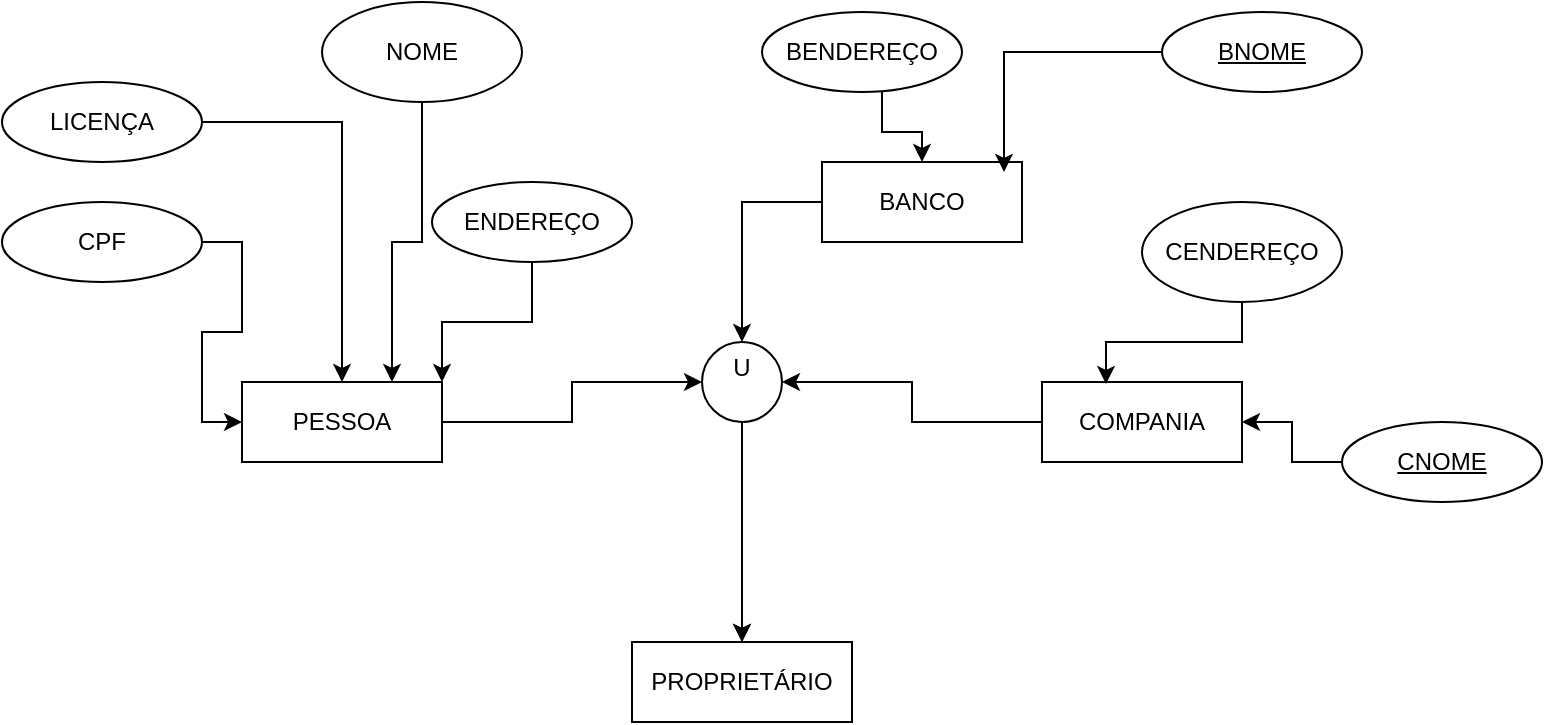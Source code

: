<mxfile version="26.0.10">
  <diagram name="Página-1" id="96x2Ly2am7VSwPxSp2cv">
    <mxGraphModel dx="1707" dy="426" grid="1" gridSize="10" guides="1" tooltips="1" connect="1" arrows="1" fold="1" page="1" pageScale="1" pageWidth="827" pageHeight="1169" math="0" shadow="0">
      <root>
        <mxCell id="0" />
        <mxCell id="1" parent="0" />
        <mxCell id="aVrYoZVrWQC447xeG50N-21" style="edgeStyle=orthogonalEdgeStyle;rounded=0;orthogonalLoop=1;jettySize=auto;html=1;" edge="1" parent="1" source="aVrYoZVrWQC447xeG50N-3" target="aVrYoZVrWQC447xeG50N-20">
          <mxGeometry relative="1" as="geometry" />
        </mxCell>
        <mxCell id="aVrYoZVrWQC447xeG50N-3" value="&lt;font style=&quot;vertical-align: inherit;&quot;&gt;&lt;font style=&quot;vertical-align: inherit;&quot;&gt;&lt;font style=&quot;vertical-align: inherit;&quot;&gt;&lt;font style=&quot;vertical-align: inherit;&quot;&gt;PESSOA&lt;/font&gt;&lt;/font&gt;&lt;/font&gt;&lt;/font&gt;" style="whiteSpace=wrap;html=1;align=center;" vertex="1" parent="1">
          <mxGeometry x="90" y="200" width="100" height="40" as="geometry" />
        </mxCell>
        <mxCell id="aVrYoZVrWQC447xeG50N-23" style="edgeStyle=orthogonalEdgeStyle;rounded=0;orthogonalLoop=1;jettySize=auto;html=1;entryX=0.5;entryY=0;entryDx=0;entryDy=0;" edge="1" parent="1" source="aVrYoZVrWQC447xeG50N-18" target="aVrYoZVrWQC447xeG50N-20">
          <mxGeometry relative="1" as="geometry" />
        </mxCell>
        <mxCell id="aVrYoZVrWQC447xeG50N-18" value="&lt;font style=&quot;vertical-align: inherit;&quot;&gt;&lt;font style=&quot;vertical-align: inherit;&quot;&gt;&lt;font style=&quot;vertical-align: inherit;&quot;&gt;&lt;font style=&quot;vertical-align: inherit;&quot;&gt;&lt;font style=&quot;vertical-align: inherit;&quot;&gt;&lt;font style=&quot;vertical-align: inherit;&quot;&gt;BANCO&lt;/font&gt;&lt;/font&gt;&lt;/font&gt;&lt;/font&gt;&lt;/font&gt;&lt;/font&gt;" style="whiteSpace=wrap;html=1;align=center;" vertex="1" parent="1">
          <mxGeometry x="380" y="90" width="100" height="40" as="geometry" />
        </mxCell>
        <mxCell id="aVrYoZVrWQC447xeG50N-22" style="edgeStyle=orthogonalEdgeStyle;rounded=0;orthogonalLoop=1;jettySize=auto;html=1;entryX=1;entryY=0.5;entryDx=0;entryDy=0;" edge="1" parent="1" source="aVrYoZVrWQC447xeG50N-19" target="aVrYoZVrWQC447xeG50N-20">
          <mxGeometry relative="1" as="geometry" />
        </mxCell>
        <mxCell id="aVrYoZVrWQC447xeG50N-19" value="&lt;font style=&quot;vertical-align: inherit;&quot;&gt;&lt;font style=&quot;vertical-align: inherit;&quot;&gt;&lt;font style=&quot;vertical-align: inherit;&quot;&gt;&lt;font style=&quot;vertical-align: inherit;&quot;&gt;&lt;font style=&quot;vertical-align: inherit;&quot;&gt;&lt;font style=&quot;vertical-align: inherit;&quot;&gt;&lt;font style=&quot;vertical-align: inherit;&quot;&gt;&lt;font style=&quot;vertical-align: inherit;&quot;&gt;COMPANIA&lt;/font&gt;&lt;/font&gt;&lt;/font&gt;&lt;/font&gt;&lt;/font&gt;&lt;/font&gt;&lt;/font&gt;&lt;/font&gt;" style="whiteSpace=wrap;html=1;align=center;" vertex="1" parent="1">
          <mxGeometry x="490" y="200" width="100" height="40" as="geometry" />
        </mxCell>
        <mxCell id="aVrYoZVrWQC447xeG50N-27" value="" style="edgeStyle=orthogonalEdgeStyle;rounded=0;orthogonalLoop=1;jettySize=auto;html=1;" edge="1" parent="1" source="aVrYoZVrWQC447xeG50N-20" target="aVrYoZVrWQC447xeG50N-24">
          <mxGeometry relative="1" as="geometry" />
        </mxCell>
        <mxCell id="aVrYoZVrWQC447xeG50N-28" style="edgeStyle=orthogonalEdgeStyle;rounded=0;orthogonalLoop=1;jettySize=auto;html=1;exitX=0.5;exitY=1;exitDx=0;exitDy=0;" edge="1" parent="1" source="aVrYoZVrWQC447xeG50N-20" target="aVrYoZVrWQC447xeG50N-24">
          <mxGeometry relative="1" as="geometry" />
        </mxCell>
        <mxCell id="aVrYoZVrWQC447xeG50N-20" value="&lt;font style=&quot;vertical-align: inherit;&quot;&gt;&lt;font style=&quot;vertical-align: inherit;&quot;&gt;&lt;font style=&quot;vertical-align: inherit;&quot;&gt;&lt;font style=&quot;vertical-align: inherit;&quot;&gt;U&lt;/font&gt;&lt;/font&gt;&lt;/font&gt;&lt;/font&gt;&lt;div&gt;&lt;font style=&quot;vertical-align: inherit;&quot;&gt;&lt;font style=&quot;vertical-align: inherit;&quot;&gt;&lt;font style=&quot;vertical-align: inherit;&quot;&gt;&lt;font style=&quot;vertical-align: inherit;&quot;&gt;&lt;br&gt;&lt;/font&gt;&lt;/font&gt;&lt;/font&gt;&lt;/font&gt;&lt;/div&gt;" style="ellipse;whiteSpace=wrap;html=1;aspect=fixed;" vertex="1" parent="1">
          <mxGeometry x="320" y="180" width="40" height="40" as="geometry" />
        </mxCell>
        <mxCell id="aVrYoZVrWQC447xeG50N-24" value="&lt;font style=&quot;vertical-align: inherit;&quot;&gt;&lt;font style=&quot;vertical-align: inherit;&quot;&gt;&lt;font style=&quot;vertical-align: inherit;&quot;&gt;&lt;font style=&quot;vertical-align: inherit;&quot;&gt;PROPRIETÁRIO&lt;/font&gt;&lt;/font&gt;&lt;/font&gt;&lt;/font&gt;" style="rounded=0;whiteSpace=wrap;html=1;" vertex="1" parent="1">
          <mxGeometry x="285" y="330" width="110" height="40" as="geometry" />
        </mxCell>
        <mxCell id="aVrYoZVrWQC447xeG50N-31" style="edgeStyle=orthogonalEdgeStyle;rounded=0;orthogonalLoop=1;jettySize=auto;html=1;" edge="1" parent="1" source="aVrYoZVrWQC447xeG50N-29" target="aVrYoZVrWQC447xeG50N-3">
          <mxGeometry relative="1" as="geometry" />
        </mxCell>
        <mxCell id="aVrYoZVrWQC447xeG50N-29" value="&lt;font style=&quot;vertical-align: inherit;&quot;&gt;&lt;font style=&quot;vertical-align: inherit;&quot;&gt;LICENÇA&lt;/font&gt;&lt;/font&gt;" style="ellipse;whiteSpace=wrap;html=1;align=center;" vertex="1" parent="1">
          <mxGeometry x="-30" y="50" width="100" height="40" as="geometry" />
        </mxCell>
        <mxCell id="aVrYoZVrWQC447xeG50N-32" style="edgeStyle=orthogonalEdgeStyle;rounded=0;orthogonalLoop=1;jettySize=auto;html=1;entryX=0;entryY=0.5;entryDx=0;entryDy=0;" edge="1" parent="1" source="aVrYoZVrWQC447xeG50N-30" target="aVrYoZVrWQC447xeG50N-3">
          <mxGeometry relative="1" as="geometry" />
        </mxCell>
        <mxCell id="aVrYoZVrWQC447xeG50N-30" value="&lt;font style=&quot;vertical-align: inherit;&quot;&gt;&lt;font style=&quot;vertical-align: inherit;&quot;&gt;&lt;font style=&quot;vertical-align: inherit;&quot;&gt;&lt;font style=&quot;vertical-align: inherit;&quot;&gt;CPF&lt;/font&gt;&lt;/font&gt;&lt;/font&gt;&lt;/font&gt;" style="ellipse;whiteSpace=wrap;html=1;align=center;" vertex="1" parent="1">
          <mxGeometry x="-30" y="110" width="100" height="40" as="geometry" />
        </mxCell>
        <mxCell id="aVrYoZVrWQC447xeG50N-36" style="edgeStyle=orthogonalEdgeStyle;rounded=0;orthogonalLoop=1;jettySize=auto;html=1;entryX=1;entryY=0;entryDx=0;entryDy=0;" edge="1" parent="1" source="aVrYoZVrWQC447xeG50N-33" target="aVrYoZVrWQC447xeG50N-3">
          <mxGeometry relative="1" as="geometry" />
        </mxCell>
        <mxCell id="aVrYoZVrWQC447xeG50N-33" value="&lt;font style=&quot;vertical-align: inherit;&quot;&gt;&lt;font style=&quot;vertical-align: inherit;&quot;&gt;&lt;font style=&quot;vertical-align: inherit;&quot;&gt;&lt;font style=&quot;vertical-align: inherit;&quot;&gt;ENDEREÇO&lt;/font&gt;&lt;/font&gt;&lt;/font&gt;&lt;/font&gt;" style="ellipse;whiteSpace=wrap;html=1;align=center;" vertex="1" parent="1">
          <mxGeometry x="185" y="100" width="100" height="40" as="geometry" />
        </mxCell>
        <mxCell id="aVrYoZVrWQC447xeG50N-35" style="edgeStyle=orthogonalEdgeStyle;rounded=0;orthogonalLoop=1;jettySize=auto;html=1;entryX=0.75;entryY=0;entryDx=0;entryDy=0;" edge="1" parent="1" source="aVrYoZVrWQC447xeG50N-34" target="aVrYoZVrWQC447xeG50N-3">
          <mxGeometry relative="1" as="geometry" />
        </mxCell>
        <mxCell id="aVrYoZVrWQC447xeG50N-34" value="&lt;font style=&quot;vertical-align: inherit;&quot;&gt;&lt;font style=&quot;vertical-align: inherit;&quot;&gt;&lt;font style=&quot;vertical-align: inherit;&quot;&gt;&lt;font style=&quot;vertical-align: inherit;&quot;&gt;NOME&lt;/font&gt;&lt;/font&gt;&lt;/font&gt;&lt;/font&gt;" style="ellipse;whiteSpace=wrap;html=1;align=center;" vertex="1" parent="1">
          <mxGeometry x="130" y="10" width="100" height="50" as="geometry" />
        </mxCell>
        <mxCell id="aVrYoZVrWQC447xeG50N-39" style="edgeStyle=orthogonalEdgeStyle;rounded=0;orthogonalLoop=1;jettySize=auto;html=1;" edge="1" parent="1" source="aVrYoZVrWQC447xeG50N-37" target="aVrYoZVrWQC447xeG50N-18">
          <mxGeometry relative="1" as="geometry">
            <Array as="points">
              <mxPoint x="410" y="75" />
              <mxPoint x="430" y="75" />
            </Array>
          </mxGeometry>
        </mxCell>
        <mxCell id="aVrYoZVrWQC447xeG50N-37" value="&lt;font style=&quot;vertical-align: inherit;&quot;&gt;&lt;font style=&quot;vertical-align: inherit;&quot;&gt;&lt;font style=&quot;vertical-align: inherit;&quot;&gt;&lt;font style=&quot;vertical-align: inherit;&quot;&gt;&lt;font style=&quot;vertical-align: inherit;&quot;&gt;&lt;font style=&quot;vertical-align: inherit;&quot;&gt;BENDEREÇO&lt;/font&gt;&lt;/font&gt;&lt;/font&gt;&lt;/font&gt;&lt;/font&gt;&lt;/font&gt;" style="ellipse;whiteSpace=wrap;html=1;align=center;" vertex="1" parent="1">
          <mxGeometry x="350" y="15" width="100" height="40" as="geometry" />
        </mxCell>
        <mxCell id="aVrYoZVrWQC447xeG50N-38" value="&lt;font style=&quot;vertical-align: inherit;&quot;&gt;&lt;font style=&quot;vertical-align: inherit;&quot;&gt;&lt;font style=&quot;vertical-align: inherit;&quot;&gt;&lt;font style=&quot;vertical-align: inherit;&quot;&gt;BNOME&lt;/font&gt;&lt;/font&gt;&lt;/font&gt;&lt;/font&gt;" style="ellipse;whiteSpace=wrap;html=1;align=center;fontStyle=4;" vertex="1" parent="1">
          <mxGeometry x="550" y="15" width="100" height="40" as="geometry" />
        </mxCell>
        <mxCell id="aVrYoZVrWQC447xeG50N-40" style="edgeStyle=orthogonalEdgeStyle;rounded=0;orthogonalLoop=1;jettySize=auto;html=1;entryX=0.91;entryY=0.125;entryDx=0;entryDy=0;entryPerimeter=0;" edge="1" parent="1" source="aVrYoZVrWQC447xeG50N-38" target="aVrYoZVrWQC447xeG50N-18">
          <mxGeometry relative="1" as="geometry" />
        </mxCell>
        <mxCell id="aVrYoZVrWQC447xeG50N-42" value="&lt;font style=&quot;vertical-align: inherit;&quot;&gt;&lt;font style=&quot;vertical-align: inherit;&quot;&gt;&lt;font style=&quot;vertical-align: inherit;&quot;&gt;&lt;font style=&quot;vertical-align: inherit;&quot;&gt;&lt;font style=&quot;vertical-align: inherit;&quot;&gt;&lt;font style=&quot;vertical-align: inherit;&quot;&gt;CENDEREÇO&lt;/font&gt;&lt;/font&gt;&lt;/font&gt;&lt;/font&gt;&lt;/font&gt;&lt;/font&gt;" style="ellipse;whiteSpace=wrap;html=1;align=center;" vertex="1" parent="1">
          <mxGeometry x="540" y="110" width="100" height="50" as="geometry" />
        </mxCell>
        <mxCell id="aVrYoZVrWQC447xeG50N-45" style="edgeStyle=orthogonalEdgeStyle;rounded=0;orthogonalLoop=1;jettySize=auto;html=1;entryX=1;entryY=0.5;entryDx=0;entryDy=0;" edge="1" parent="1" source="aVrYoZVrWQC447xeG50N-43" target="aVrYoZVrWQC447xeG50N-19">
          <mxGeometry relative="1" as="geometry" />
        </mxCell>
        <mxCell id="aVrYoZVrWQC447xeG50N-43" value="&lt;font style=&quot;vertical-align: inherit;&quot;&gt;&lt;font style=&quot;vertical-align: inherit;&quot;&gt;&lt;font style=&quot;vertical-align: inherit;&quot;&gt;&lt;font style=&quot;vertical-align: inherit;&quot;&gt;&lt;font style=&quot;vertical-align: inherit;&quot;&gt;&lt;font style=&quot;vertical-align: inherit;&quot;&gt;CNOME&lt;/font&gt;&lt;/font&gt;&lt;/font&gt;&lt;/font&gt;&lt;/font&gt;&lt;/font&gt;" style="ellipse;whiteSpace=wrap;html=1;align=center;fontStyle=4;" vertex="1" parent="1">
          <mxGeometry x="640" y="220" width="100" height="40" as="geometry" />
        </mxCell>
        <mxCell id="aVrYoZVrWQC447xeG50N-44" style="edgeStyle=orthogonalEdgeStyle;rounded=0;orthogonalLoop=1;jettySize=auto;html=1;entryX=0.32;entryY=0.025;entryDx=0;entryDy=0;entryPerimeter=0;" edge="1" parent="1" source="aVrYoZVrWQC447xeG50N-42" target="aVrYoZVrWQC447xeG50N-19">
          <mxGeometry relative="1" as="geometry" />
        </mxCell>
      </root>
    </mxGraphModel>
  </diagram>
</mxfile>
